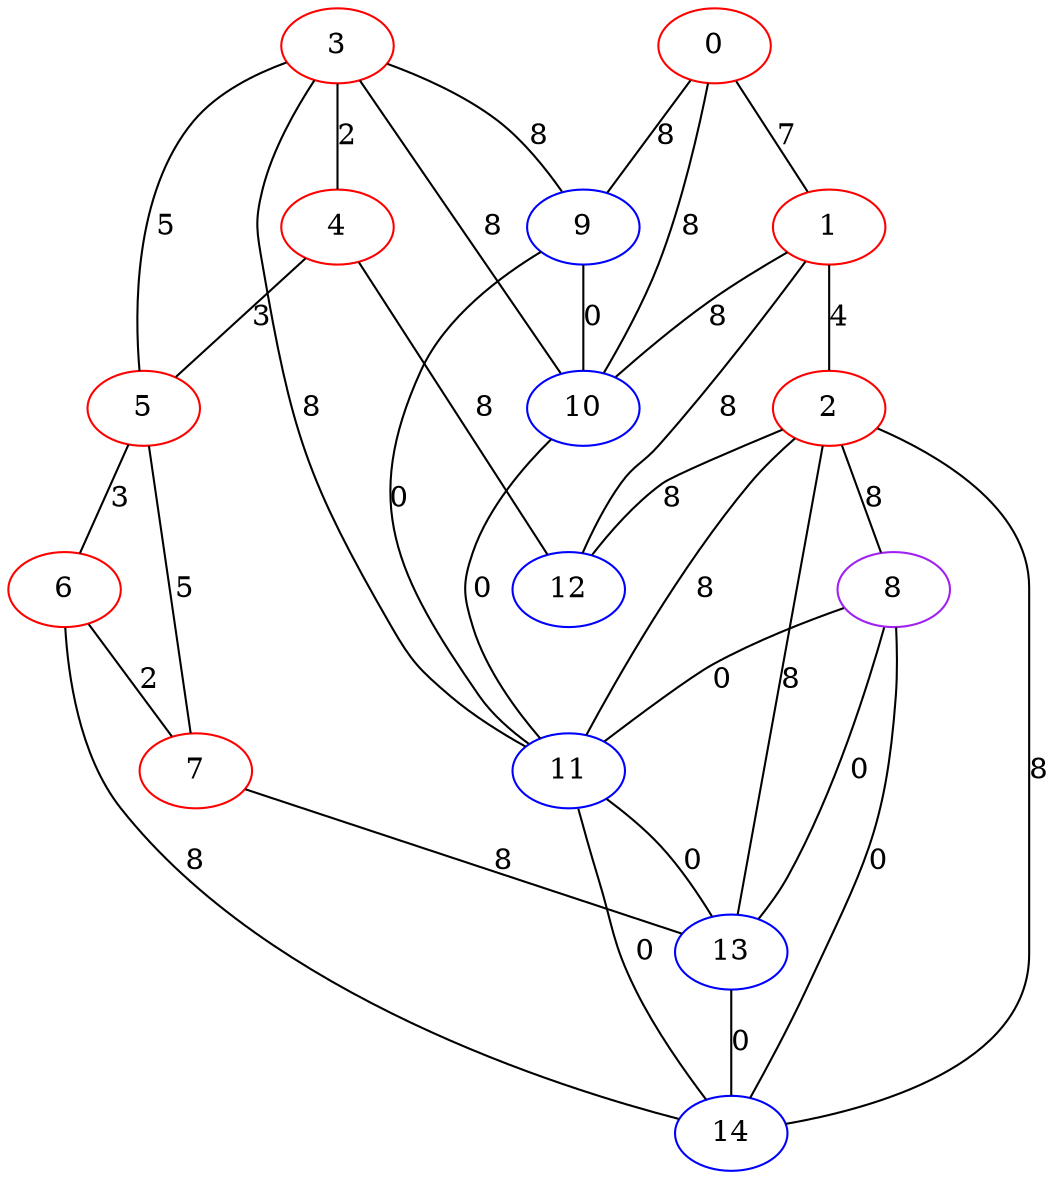 graph "" {
0 [color=red, weight=1];
1 [color=red, weight=1];
2 [color=red, weight=1];
3 [color=red, weight=1];
4 [color=red, weight=1];
5 [color=red, weight=1];
6 [color=red, weight=1];
7 [color=red, weight=1];
8 [color=purple, weight=4];
9 [color=blue, weight=3];
10 [color=blue, weight=3];
11 [color=blue, weight=3];
12 [color=blue, weight=3];
13 [color=blue, weight=3];
14 [color=blue, weight=3];
0 -- 1  [key=0, label=7];
0 -- 10  [key=0, label=8];
0 -- 9  [key=0, label=8];
1 -- 2  [key=0, label=4];
1 -- 12  [key=0, label=8];
1 -- 10  [key=0, label=8];
2 -- 8  [key=0, label=8];
2 -- 11  [key=0, label=8];
2 -- 12  [key=0, label=8];
2 -- 13  [key=0, label=8];
2 -- 14  [key=0, label=8];
3 -- 9  [key=0, label=8];
3 -- 10  [key=0, label=8];
3 -- 11  [key=0, label=8];
3 -- 4  [key=0, label=2];
3 -- 5  [key=0, label=5];
4 -- 12  [key=0, label=8];
4 -- 5  [key=0, label=3];
5 -- 6  [key=0, label=3];
5 -- 7  [key=0, label=5];
6 -- 14  [key=0, label=8];
6 -- 7  [key=0, label=2];
7 -- 13  [key=0, label=8];
8 -- 11  [key=0, label=0];
8 -- 13  [key=0, label=0];
8 -- 14  [key=0, label=0];
9 -- 10  [key=0, label=0];
9 -- 11  [key=0, label=0];
10 -- 11  [key=0, label=0];
11 -- 13  [key=0, label=0];
11 -- 14  [key=0, label=0];
13 -- 14  [key=0, label=0];
}
